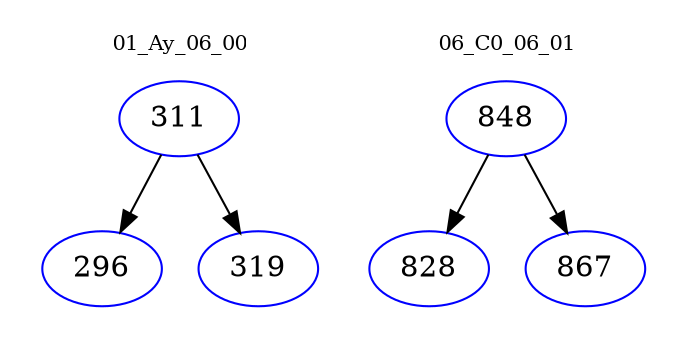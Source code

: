 digraph{
subgraph cluster_0 {
color = white
label = "01_Ay_06_00";
fontsize=10;
T0_311 [label="311", color="blue"]
T0_311 -> T0_296 [color="black"]
T0_296 [label="296", color="blue"]
T0_311 -> T0_319 [color="black"]
T0_319 [label="319", color="blue"]
}
subgraph cluster_1 {
color = white
label = "06_C0_06_01";
fontsize=10;
T1_848 [label="848", color="blue"]
T1_848 -> T1_828 [color="black"]
T1_828 [label="828", color="blue"]
T1_848 -> T1_867 [color="black"]
T1_867 [label="867", color="blue"]
}
}
